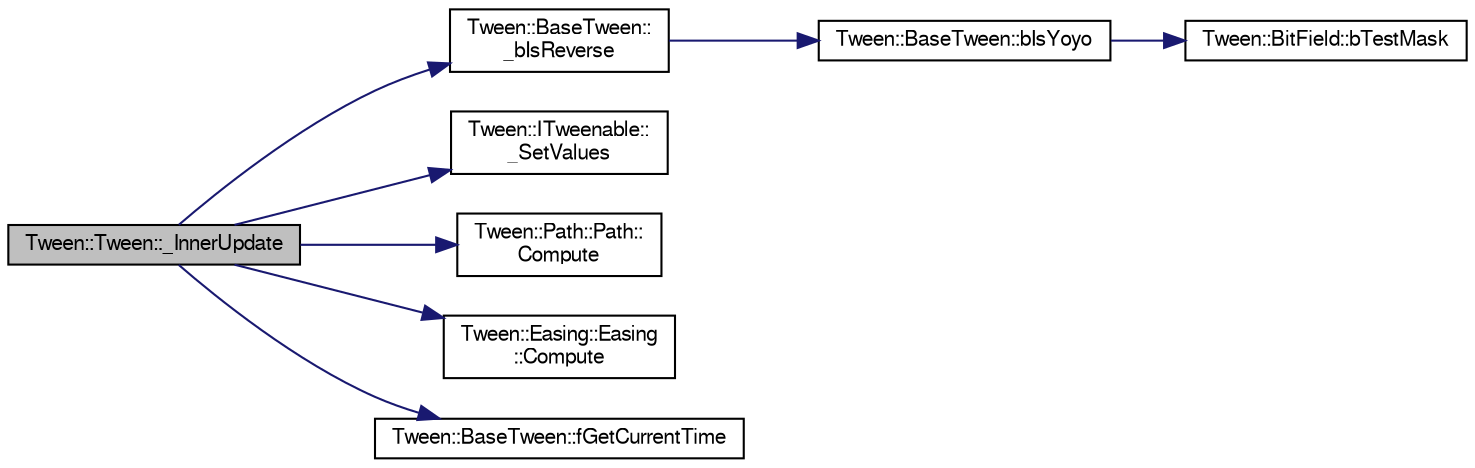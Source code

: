digraph "Tween::Tween::_InnerUpdate"
{
  bgcolor="transparent";
  edge [fontname="FreeSans",fontsize="10",labelfontname="FreeSans",labelfontsize="10"];
  node [fontname="FreeSans",fontsize="10",shape=record];
  rankdir="LR";
  Node1 [label="Tween::Tween::_InnerUpdate",height=0.2,width=0.4,color="black", fillcolor="grey75", style="filled" fontcolor="black"];
  Node1 -> Node2 [color="midnightblue",fontsize="10",style="solid",fontname="FreeSans"];
  Node2 [label="Tween::BaseTween::\l_bIsReverse",height=0.2,width=0.4,color="black",URL="$classTween_1_1BaseTween.html#a54f19908dbd037a2c54b23868c154d0b"];
  Node2 -> Node3 [color="midnightblue",fontsize="10",style="solid",fontname="FreeSans"];
  Node3 [label="Tween::BaseTween::bIsYoyo",height=0.2,width=0.4,color="black",URL="$classTween_1_1BaseTween.html#aee5ba7023663297feda12de3ef5723fb"];
  Node3 -> Node4 [color="midnightblue",fontsize="10",style="solid",fontname="FreeSans"];
  Node4 [label="Tween::BitField::bTestMask",height=0.2,width=0.4,color="black",URL="$classTween_1_1BitField.html#ae337c0285a888d03cbcd7c8cc8f99e24"];
  Node1 -> Node5 [color="midnightblue",fontsize="10",style="solid",fontname="FreeSans"];
  Node5 [label="Tween::ITweenable::\l_SetValues",height=0.2,width=0.4,color="black",URL="$classTween_1_1ITweenable.html#a9704355d9be2429834da6fd075573d6d"];
  Node1 -> Node6 [color="midnightblue",fontsize="10",style="solid",fontname="FreeSans"];
  Node6 [label="Tween::Path::Path::\lCompute",height=0.2,width=0.4,color="black",URL="$classTween_1_1Path_1_1Path.html#a56c3dffcfa3037ce3a36ddebdcde5633"];
  Node1 -> Node7 [color="midnightblue",fontsize="10",style="solid",fontname="FreeSans"];
  Node7 [label="Tween::Easing::Easing\l::Compute",height=0.2,width=0.4,color="black",URL="$classTween_1_1Easing_1_1Easing.html#ab8e09c133700947f67a3b1482ef2fb99",tooltip="Computes the next value of the interpolation."];
  Node1 -> Node8 [color="midnightblue",fontsize="10",style="solid",fontname="FreeSans"];
  Node8 [label="Tween::BaseTween::fGetCurrentTime",height=0.2,width=0.4,color="black",URL="$classTween_1_1BaseTween.html#aec03166e13d113fbf8151fc1ad99c2f2"];
}
